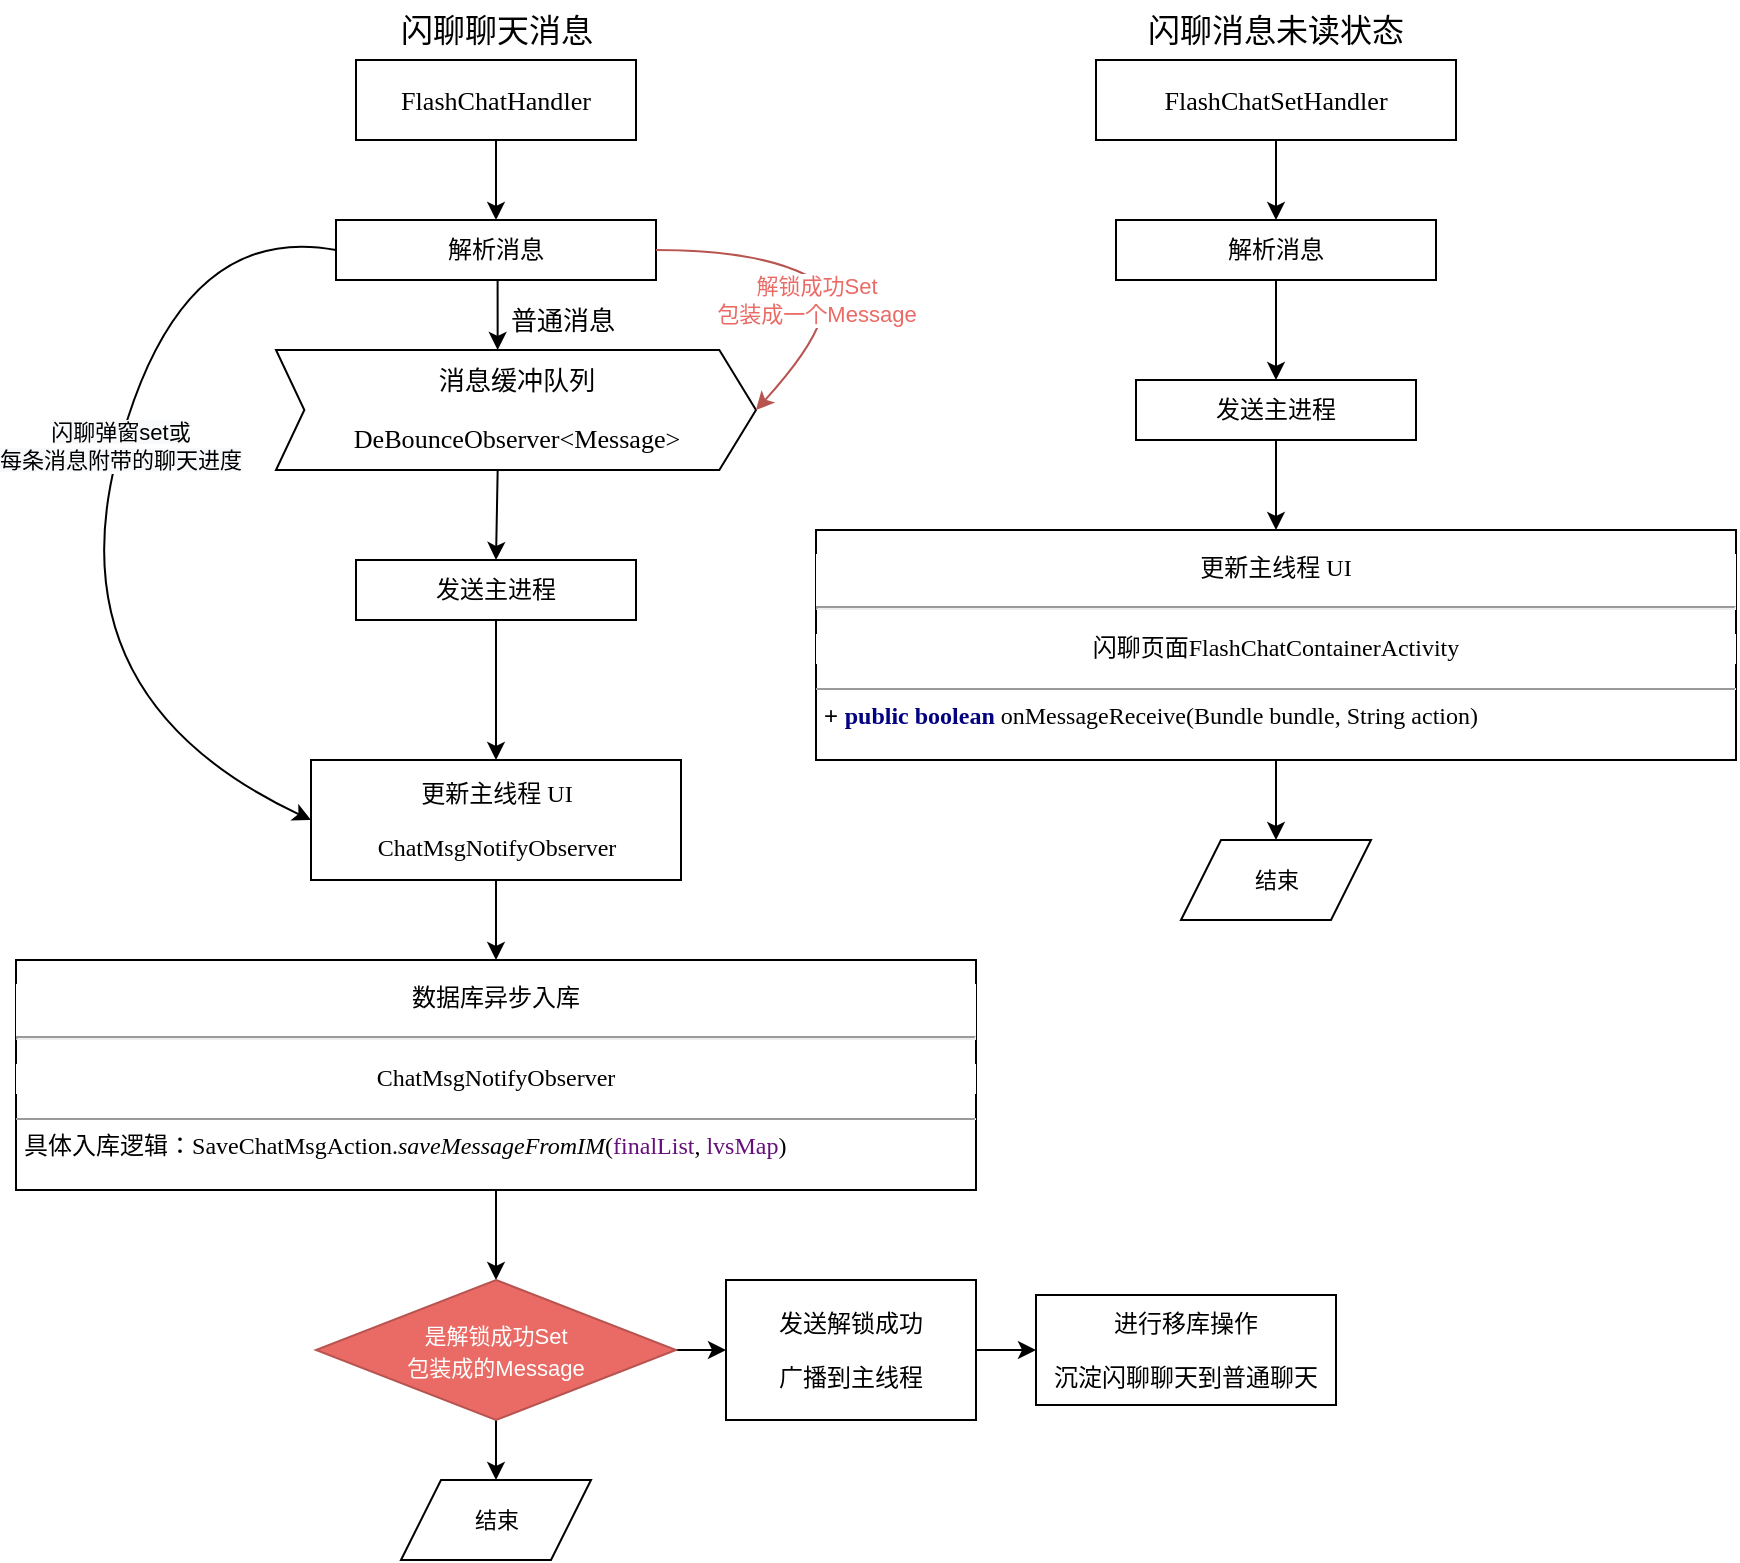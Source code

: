 <mxfile version="14.2.7" type="github">
  <diagram id="aNJdAs4SY4H7PfTz8wJX" name="Page-1">
    <mxGraphModel dx="1737" dy="953" grid="1" gridSize="10" guides="1" tooltips="1" connect="1" arrows="1" fold="1" page="1" pageScale="1" pageWidth="827" pageHeight="1169" math="0" shadow="0">
      <root>
        <mxCell id="0" />
        <mxCell id="1" parent="0" />
        <mxCell id="iTSj0iNUqM8Wc8fgZWOx-27" value="" style="edgeStyle=orthogonalEdgeStyle;rounded=0;orthogonalLoop=1;jettySize=auto;html=1;fontSize=16;entryX=0.5;entryY=0;entryDx=0;entryDy=0;" edge="1" parent="1" source="iTSj0iNUqM8Wc8fgZWOx-1" target="iTSj0iNUqM8Wc8fgZWOx-35">
          <mxGeometry relative="1" as="geometry">
            <mxPoint x="330" y="360" as="targetPoint" />
          </mxGeometry>
        </mxCell>
        <mxCell id="iTSj0iNUqM8Wc8fgZWOx-1" value="&lt;pre style=&quot;background-color: rgb(255 , 255 , 255) ; font-family: &amp;#34;menlo&amp;#34; ; font-size: 9.8pt&quot;&gt;FlashChatHandler&lt;/pre&gt;" style="rounded=0;whiteSpace=wrap;html=1;" vertex="1" parent="1">
          <mxGeometry x="260" y="280" width="140" height="40" as="geometry" />
        </mxCell>
        <mxCell id="iTSj0iNUqM8Wc8fgZWOx-5" value="&lt;pre style=&quot;background-color: rgb(255 , 255 , 255) ; font-family: &amp;#34;menlo&amp;#34; ; font-size: 9.8pt&quot;&gt;FlashChatSetHandler&lt;/pre&gt;" style="rounded=0;whiteSpace=wrap;html=1;" vertex="1" parent="1">
          <mxGeometry x="630" y="280" width="180" height="40" as="geometry" />
        </mxCell>
        <mxCell id="iTSj0iNUqM8Wc8fgZWOx-11" value="闪聊聊天消息" style="text;html=1;strokeColor=none;fillColor=none;align=center;verticalAlign=middle;whiteSpace=wrap;rounded=0;fontSize=16;" vertex="1" parent="1">
          <mxGeometry x="262.5" y="250" width="135" height="30" as="geometry" />
        </mxCell>
        <mxCell id="iTSj0iNUqM8Wc8fgZWOx-12" value="闪聊消息未读状态" style="text;html=1;strokeColor=none;fillColor=none;align=center;verticalAlign=middle;whiteSpace=wrap;rounded=0;fontSize=16;" vertex="1" parent="1">
          <mxGeometry x="635" y="250" width="170" height="30" as="geometry" />
        </mxCell>
        <mxCell id="iTSj0iNUqM8Wc8fgZWOx-28" value="" style="edgeStyle=orthogonalEdgeStyle;rounded=0;orthogonalLoop=1;jettySize=auto;html=1;fontSize=16;exitX=0.471;exitY=0.883;exitDx=0;exitDy=0;exitPerimeter=0;entryX=0;entryY=0;entryDx=110.835;entryDy=0;entryPerimeter=0;" edge="1" parent="1" source="iTSj0iNUqM8Wc8fgZWOx-35" target="iTSj0iNUqM8Wc8fgZWOx-58">
          <mxGeometry relative="1" as="geometry">
            <mxPoint x="330" y="380.0" as="sourcePoint" />
            <mxPoint x="325" y="440.0" as="targetPoint" />
          </mxGeometry>
        </mxCell>
        <mxCell id="iTSj0iNUqM8Wc8fgZWOx-34" value="发送主进程" style="rounded=0;whiteSpace=wrap;html=1;" vertex="1" parent="1">
          <mxGeometry x="260" y="530" width="140" height="30" as="geometry" />
        </mxCell>
        <mxCell id="iTSj0iNUqM8Wc8fgZWOx-35" value="解析消息" style="rounded=0;whiteSpace=wrap;html=1;fontSize=12;" vertex="1" parent="1">
          <mxGeometry x="250" y="360" width="160" height="30" as="geometry" />
        </mxCell>
        <mxCell id="iTSj0iNUqM8Wc8fgZWOx-40" value="普通消息" style="text;html=1;align=center;verticalAlign=middle;resizable=0;points=[];autosize=1;fontSize=13;" vertex="1" parent="1">
          <mxGeometry x="327.5" y="400" width="70" height="20" as="geometry" />
        </mxCell>
        <mxCell id="iTSj0iNUqM8Wc8fgZWOx-41" value="" style="endArrow=classic;html=1;fontSize=16;exitX=0;exitY=0;exitDx=110.835;exitDy=60;entryX=0.5;entryY=0;entryDx=0;entryDy=0;exitPerimeter=0;" edge="1" parent="1" source="iTSj0iNUqM8Wc8fgZWOx-58" target="iTSj0iNUqM8Wc8fgZWOx-34">
          <mxGeometry width="50" height="50" relative="1" as="geometry">
            <mxPoint x="325" y="490.0" as="sourcePoint" />
            <mxPoint x="220" y="620" as="targetPoint" />
          </mxGeometry>
        </mxCell>
        <mxCell id="iTSj0iNUqM8Wc8fgZWOx-44" value="" style="endArrow=classic;html=1;fontSize=12;exitX=0.5;exitY=1;exitDx=0;exitDy=0;entryX=0.5;entryY=0;entryDx=0;entryDy=0;" edge="1" parent="1" source="iTSj0iNUqM8Wc8fgZWOx-34" target="iTSj0iNUqM8Wc8fgZWOx-45">
          <mxGeometry width="50" height="50" relative="1" as="geometry">
            <mxPoint x="190" y="660" as="sourcePoint" />
            <mxPoint x="325" y="620" as="targetPoint" />
          </mxGeometry>
        </mxCell>
        <mxCell id="iTSj0iNUqM8Wc8fgZWOx-84" value="" style="edgeStyle=orthogonalEdgeStyle;rounded=0;orthogonalLoop=1;jettySize=auto;html=1;fontSize=11;" edge="1" parent="1" source="iTSj0iNUqM8Wc8fgZWOx-45" target="iTSj0iNUqM8Wc8fgZWOx-83">
          <mxGeometry relative="1" as="geometry" />
        </mxCell>
        <mxCell id="iTSj0iNUqM8Wc8fgZWOx-45" value="&lt;pre style=&quot;background-color: rgb(255 , 255 , 255) ; font-family: &amp;#34;menlo&amp;#34; ; font-size: 9pt&quot;&gt;更新主线程 UI&lt;/pre&gt;&lt;pre style=&quot;background-color: rgb(255 , 255 , 255) ; font-family: &amp;#34;menlo&amp;#34; ; font-size: 9pt&quot;&gt;ChatMsgNotifyObserver&lt;/pre&gt;" style="rounded=0;whiteSpace=wrap;html=1;" vertex="1" parent="1">
          <mxGeometry x="237.5" y="630" width="185" height="60" as="geometry" />
        </mxCell>
        <mxCell id="iTSj0iNUqM8Wc8fgZWOx-58" value="&lt;pre style=&quot;background-color: rgb(255 , 255 , 255) ; font-family: &amp;#34;menlo&amp;#34; ; font-size: 9.8pt&quot;&gt;消息缓冲队列&lt;/pre&gt;&lt;pre style=&quot;background-color: rgb(255 , 255 , 255) ; font-family: &amp;#34;menlo&amp;#34; ; font-size: 9.8pt&quot;&gt;DeBounceObserver&amp;lt;Message&amp;gt;&lt;/pre&gt;" style="html=1;shadow=0;dashed=0;align=center;verticalAlign=middle;shape=mxgraph.arrows2.arrow;dy=0;dx=18.33;notch=14.17;fontSize=12;" vertex="1" parent="1">
          <mxGeometry x="220" y="425" width="240" height="60" as="geometry" />
        </mxCell>
        <mxCell id="iTSj0iNUqM8Wc8fgZWOx-59" value="解析消息" style="rounded=0;whiteSpace=wrap;html=1;fontSize=12;" vertex="1" parent="1">
          <mxGeometry x="640" y="360" width="160" height="30" as="geometry" />
        </mxCell>
        <mxCell id="iTSj0iNUqM8Wc8fgZWOx-60" value="" style="endArrow=classic;html=1;fontSize=12;exitX=0.5;exitY=1;exitDx=0;exitDy=0;entryX=0.5;entryY=0;entryDx=0;entryDy=0;" edge="1" parent="1" source="iTSj0iNUqM8Wc8fgZWOx-5" target="iTSj0iNUqM8Wc8fgZWOx-59">
          <mxGeometry width="50" height="50" relative="1" as="geometry">
            <mxPoint x="750" y="410" as="sourcePoint" />
            <mxPoint x="800" y="360" as="targetPoint" />
          </mxGeometry>
        </mxCell>
        <mxCell id="iTSj0iNUqM8Wc8fgZWOx-78" value="" style="edgeStyle=orthogonalEdgeStyle;rounded=0;orthogonalLoop=1;jettySize=auto;html=1;fontSize=11;" edge="1" parent="1" source="iTSj0iNUqM8Wc8fgZWOx-61" target="iTSj0iNUqM8Wc8fgZWOx-72">
          <mxGeometry relative="1" as="geometry" />
        </mxCell>
        <mxCell id="iTSj0iNUqM8Wc8fgZWOx-61" value="发送主进程" style="rounded=0;whiteSpace=wrap;html=1;" vertex="1" parent="1">
          <mxGeometry x="650" y="440" width="140" height="30" as="geometry" />
        </mxCell>
        <mxCell id="iTSj0iNUqM8Wc8fgZWOx-63" value="" style="endArrow=classic;html=1;fontSize=12;exitX=0.5;exitY=1;exitDx=0;exitDy=0;entryX=0.5;entryY=0;entryDx=0;entryDy=0;" edge="1" parent="1" source="iTSj0iNUqM8Wc8fgZWOx-59" target="iTSj0iNUqM8Wc8fgZWOx-61">
          <mxGeometry width="50" height="50" relative="1" as="geometry">
            <mxPoint x="560" y="590" as="sourcePoint" />
            <mxPoint x="610" y="540" as="targetPoint" />
          </mxGeometry>
        </mxCell>
        <mxCell id="iTSj0iNUqM8Wc8fgZWOx-64" value="" style="curved=1;endArrow=classic;html=1;fontSize=12;entryX=0;entryY=0.5;entryDx=0;entryDy=0;exitX=0;exitY=0.5;exitDx=0;exitDy=0;" edge="1" parent="1" source="iTSj0iNUqM8Wc8fgZWOx-35" target="iTSj0iNUqM8Wc8fgZWOx-45">
          <mxGeometry width="50" height="50" relative="1" as="geometry">
            <mxPoint x="200" y="410" as="sourcePoint" />
            <mxPoint x="250" y="360" as="targetPoint" />
            <Array as="points">
              <mxPoint x="170" y="360" />
              <mxPoint x="110" y="600" />
            </Array>
          </mxGeometry>
        </mxCell>
        <mxCell id="iTSj0iNUqM8Wc8fgZWOx-87" value="&lt;span style=&quot;background-color: rgb(248 , 249 , 250)&quot;&gt;闪聊弹窗set或&lt;/span&gt;&lt;br style=&quot;background-color: rgb(248 , 249 , 250)&quot;&gt;&lt;span style=&quot;background-color: rgb(248 , 249 , 250)&quot;&gt;每条消息附带的聊天进度&lt;/span&gt;" style="edgeLabel;html=1;align=center;verticalAlign=middle;resizable=0;points=[];fontSize=11;" vertex="1" connectable="0" parent="iTSj0iNUqM8Wc8fgZWOx-64">
          <mxGeometry x="-0.164" relative="1" as="geometry">
            <mxPoint y="1" as="offset" />
          </mxGeometry>
        </mxCell>
        <mxCell id="iTSj0iNUqM8Wc8fgZWOx-80" value="" style="edgeStyle=orthogonalEdgeStyle;rounded=0;orthogonalLoop=1;jettySize=auto;html=1;fontSize=11;" edge="1" parent="1" source="iTSj0iNUqM8Wc8fgZWOx-72" target="iTSj0iNUqM8Wc8fgZWOx-77">
          <mxGeometry relative="1" as="geometry" />
        </mxCell>
        <mxCell id="iTSj0iNUqM8Wc8fgZWOx-72" value="&lt;pre style=&quot;text-align: center ; background-color: rgb(255 , 255 , 255) ; font-family: &amp;#34;menlo&amp;#34; ; font-size: 9pt&quot;&gt;&lt;pre style=&quot;font-size: 9pt ; font-family: &amp;#34;menlo&amp;#34;&quot;&gt;更新主线程 UI&lt;/pre&gt;&lt;hr&gt;&lt;/pre&gt;&lt;pre style=&quot;text-align: center ; background-color: rgb(255 , 255 , 255) ; font-family: &amp;#34;menlo&amp;#34; ; font-size: 9pt&quot;&gt;&lt;pre style=&quot;font-size: 9pt ; font-family: &amp;#34;menlo&amp;#34;&quot;&gt;闪聊页面FlashChatContainerActivity&lt;/pre&gt;&lt;/pre&gt;&lt;hr size=&quot;1&quot;&gt;&lt;p style=&quot;margin: 0px ; margin-left: 4px&quot;&gt;+&amp;nbsp;&lt;span style=&quot;font-family: &amp;#34;menlo&amp;#34; ; font-size: 9pt ; color: rgb(0 , 0 , 128) ; font-weight: bold&quot;&gt;public boolean &lt;/span&gt;&lt;span style=&quot;background-color: rgb(255 , 255 , 255) ; font-family: &amp;#34;menlo&amp;#34; ; font-size: 9pt&quot;&gt;onMessageReceive(Bundle bundle, String action)&lt;/span&gt;&lt;/p&gt;" style="verticalAlign=top;align=left;overflow=fill;fontSize=12;fontFamily=Helvetica;html=1;" vertex="1" parent="1">
          <mxGeometry x="490" y="515" width="460" height="115" as="geometry" />
        </mxCell>
        <mxCell id="iTSj0iNUqM8Wc8fgZWOx-75" value="结束" style="shape=parallelogram;perimeter=parallelogramPerimeter;whiteSpace=wrap;html=1;fixedSize=1;fontSize=11;" vertex="1" parent="1">
          <mxGeometry x="282.5" y="990" width="95" height="40" as="geometry" />
        </mxCell>
        <mxCell id="iTSj0iNUqM8Wc8fgZWOx-77" value="结束" style="shape=parallelogram;perimeter=parallelogramPerimeter;whiteSpace=wrap;html=1;fixedSize=1;fontSize=11;" vertex="1" parent="1">
          <mxGeometry x="672.5" y="670" width="95" height="40" as="geometry" />
        </mxCell>
        <mxCell id="iTSj0iNUqM8Wc8fgZWOx-98" value="" style="edgeStyle=orthogonalEdgeStyle;rounded=0;orthogonalLoop=1;jettySize=auto;html=1;fontSize=13;" edge="1" parent="1" source="iTSj0iNUqM8Wc8fgZWOx-83" target="iTSj0iNUqM8Wc8fgZWOx-93">
          <mxGeometry relative="1" as="geometry" />
        </mxCell>
        <mxCell id="iTSj0iNUqM8Wc8fgZWOx-83" value="&lt;pre style=&quot;text-align: center ; background-color: rgb(255 , 255 , 255) ; font-family: &amp;#34;menlo&amp;#34; ; font-size: 9pt&quot;&gt;&lt;pre style=&quot;font-size: 9pt ; font-family: &amp;#34;menlo&amp;#34;&quot;&gt;&lt;pre style=&quot;font-size: 9pt ; font-family: &amp;#34;menlo&amp;#34;&quot;&gt;数据库异步入库&lt;/pre&gt;&lt;/pre&gt;&lt;hr&gt;&lt;/pre&gt;&lt;pre style=&quot;text-align: center ; background-color: rgb(255 , 255 , 255) ; font-family: &amp;#34;menlo&amp;#34; ; font-size: 9pt&quot;&gt;&lt;pre style=&quot;font-size: 9pt ; font-family: &amp;#34;menlo&amp;#34;&quot;&gt;&lt;pre style=&quot;font-size: 9pt ; font-family: &amp;#34;menlo&amp;#34;&quot;&gt;ChatMsgNotifyObserver&lt;/pre&gt;&lt;/pre&gt;&lt;/pre&gt;&lt;hr size=&quot;1&quot;&gt;&lt;p style=&quot;margin: 0px ; margin-left: 4px&quot;&gt;具体入库逻辑：&lt;span style=&quot;background-color: rgb(255 , 255 , 255) ; font-family: &amp;#34;menlo&amp;#34; ; font-size: 9pt ; text-align: center&quot;&gt;SaveChatMsgAction.&lt;/span&gt;&lt;span style=&quot;font-family: &amp;#34;menlo&amp;#34; ; font-size: 9pt ; text-align: center ; font-style: italic&quot;&gt;saveMessageFromIM&lt;/span&gt;&lt;span style=&quot;background-color: rgb(255 , 255 , 255) ; font-family: &amp;#34;menlo&amp;#34; ; font-size: 9pt ; text-align: center&quot;&gt;(&lt;/span&gt;&lt;span style=&quot;font-family: &amp;#34;menlo&amp;#34; ; font-size: 9pt ; text-align: center ; color: rgb(102 , 14 , 122)&quot;&gt;finalList&lt;/span&gt;&lt;span style=&quot;background-color: rgb(255 , 255 , 255) ; font-family: &amp;#34;menlo&amp;#34; ; font-size: 9pt ; text-align: center&quot;&gt;, &lt;/span&gt;&lt;span style=&quot;font-family: &amp;#34;menlo&amp;#34; ; font-size: 9pt ; text-align: center ; color: rgb(102 , 14 , 122)&quot;&gt;lvsMap&lt;/span&gt;&lt;span style=&quot;background-color: rgb(255 , 255 , 255) ; font-family: &amp;#34;menlo&amp;#34; ; font-size: 9pt ; text-align: center&quot;&gt;)&lt;/span&gt;&lt;/p&gt;" style="verticalAlign=top;align=left;overflow=fill;fontSize=12;fontFamily=Helvetica;html=1;" vertex="1" parent="1">
          <mxGeometry x="90" y="730" width="480" height="115" as="geometry" />
        </mxCell>
        <mxCell id="iTSj0iNUqM8Wc8fgZWOx-89" value="" style="curved=1;endArrow=classic;html=1;fontSize=11;exitX=1;exitY=0.5;exitDx=0;exitDy=0;entryX=1;entryY=0.5;entryDx=0;entryDy=0;entryPerimeter=0;fontColor=#EA6B66;fillColor=#f8cecc;strokeColor=#b85450;" edge="1" parent="1" source="iTSj0iNUqM8Wc8fgZWOx-35" target="iTSj0iNUqM8Wc8fgZWOx-58">
          <mxGeometry width="50" height="50" relative="1" as="geometry">
            <mxPoint x="430" y="410" as="sourcePoint" />
            <mxPoint x="480" y="360" as="targetPoint" />
            <Array as="points">
              <mxPoint x="460" y="375" />
              <mxPoint x="510" y="400" />
            </Array>
          </mxGeometry>
        </mxCell>
        <mxCell id="iTSj0iNUqM8Wc8fgZWOx-91" value="解锁成功Set&lt;br&gt;包装成一个Message" style="edgeLabel;html=1;align=center;verticalAlign=middle;resizable=0;points=[];fontSize=11;fontColor=#EA6B66;" vertex="1" connectable="0" parent="iTSj0iNUqM8Wc8fgZWOx-89">
          <mxGeometry x="-0.238" y="1" relative="1" as="geometry">
            <mxPoint x="12.94" y="17.59" as="offset" />
          </mxGeometry>
        </mxCell>
        <mxCell id="iTSj0iNUqM8Wc8fgZWOx-96" value="" style="edgeStyle=orthogonalEdgeStyle;rounded=0;orthogonalLoop=1;jettySize=auto;html=1;fontSize=13;" edge="1" parent="1" source="iTSj0iNUqM8Wc8fgZWOx-93" target="iTSj0iNUqM8Wc8fgZWOx-94">
          <mxGeometry relative="1" as="geometry" />
        </mxCell>
        <mxCell id="iTSj0iNUqM8Wc8fgZWOx-99" value="" style="edgeStyle=orthogonalEdgeStyle;rounded=0;orthogonalLoop=1;jettySize=auto;html=1;fontSize=13;" edge="1" parent="1" source="iTSj0iNUqM8Wc8fgZWOx-93" target="iTSj0iNUqM8Wc8fgZWOx-75">
          <mxGeometry relative="1" as="geometry" />
        </mxCell>
        <mxCell id="iTSj0iNUqM8Wc8fgZWOx-93" value="&lt;span style=&quot;font-size: 11px;&quot;&gt;是解锁成功Set&lt;/span&gt;&lt;br style=&quot;font-size: 11px&quot;&gt;&lt;span style=&quot;font-size: 11px;&quot;&gt;包装成的Message&lt;/span&gt;" style="rhombus;whiteSpace=wrap;html=1;fontSize=13;strokeColor=#b85450;fontColor=#FFFFFF;labelBackgroundColor=#EA6B66;fillColor=#EA6B66;" vertex="1" parent="1">
          <mxGeometry x="240" y="890" width="180" height="70" as="geometry" />
        </mxCell>
        <mxCell id="iTSj0iNUqM8Wc8fgZWOx-97" value="" style="edgeStyle=orthogonalEdgeStyle;rounded=0;orthogonalLoop=1;jettySize=auto;html=1;fontSize=13;" edge="1" parent="1" source="iTSj0iNUqM8Wc8fgZWOx-94" target="iTSj0iNUqM8Wc8fgZWOx-95">
          <mxGeometry relative="1" as="geometry" />
        </mxCell>
        <mxCell id="iTSj0iNUqM8Wc8fgZWOx-94" value="&lt;pre style=&quot;background-color: rgb(255 , 255 , 255) ; font-family: &amp;#34;menlo&amp;#34; ; font-size: 9pt&quot;&gt;发送解锁成功&lt;/pre&gt;&lt;pre style=&quot;background-color: rgb(255 , 255 , 255) ; font-family: &amp;#34;menlo&amp;#34; ; font-size: 9pt&quot;&gt;广播到主线程&lt;/pre&gt;" style="rounded=0;whiteSpace=wrap;html=1;" vertex="1" parent="1">
          <mxGeometry x="445" y="890" width="125" height="70" as="geometry" />
        </mxCell>
        <mxCell id="iTSj0iNUqM8Wc8fgZWOx-95" value="&lt;pre style=&quot;background-color: rgb(255 , 255 , 255) ; font-family: &amp;#34;menlo&amp;#34; ; font-size: 9pt&quot;&gt;进行移库操作&lt;/pre&gt;&lt;pre style=&quot;background-color: rgb(255 , 255 , 255) ; font-family: &amp;#34;menlo&amp;#34; ; font-size: 9pt&quot;&gt;&lt;span style=&quot;font-size: 9pt&quot;&gt;沉淀&lt;/span&gt;闪聊聊天到普通聊天&lt;/pre&gt;" style="rounded=0;whiteSpace=wrap;html=1;" vertex="1" parent="1">
          <mxGeometry x="600" y="897.5" width="150" height="55" as="geometry" />
        </mxCell>
      </root>
    </mxGraphModel>
  </diagram>
</mxfile>
